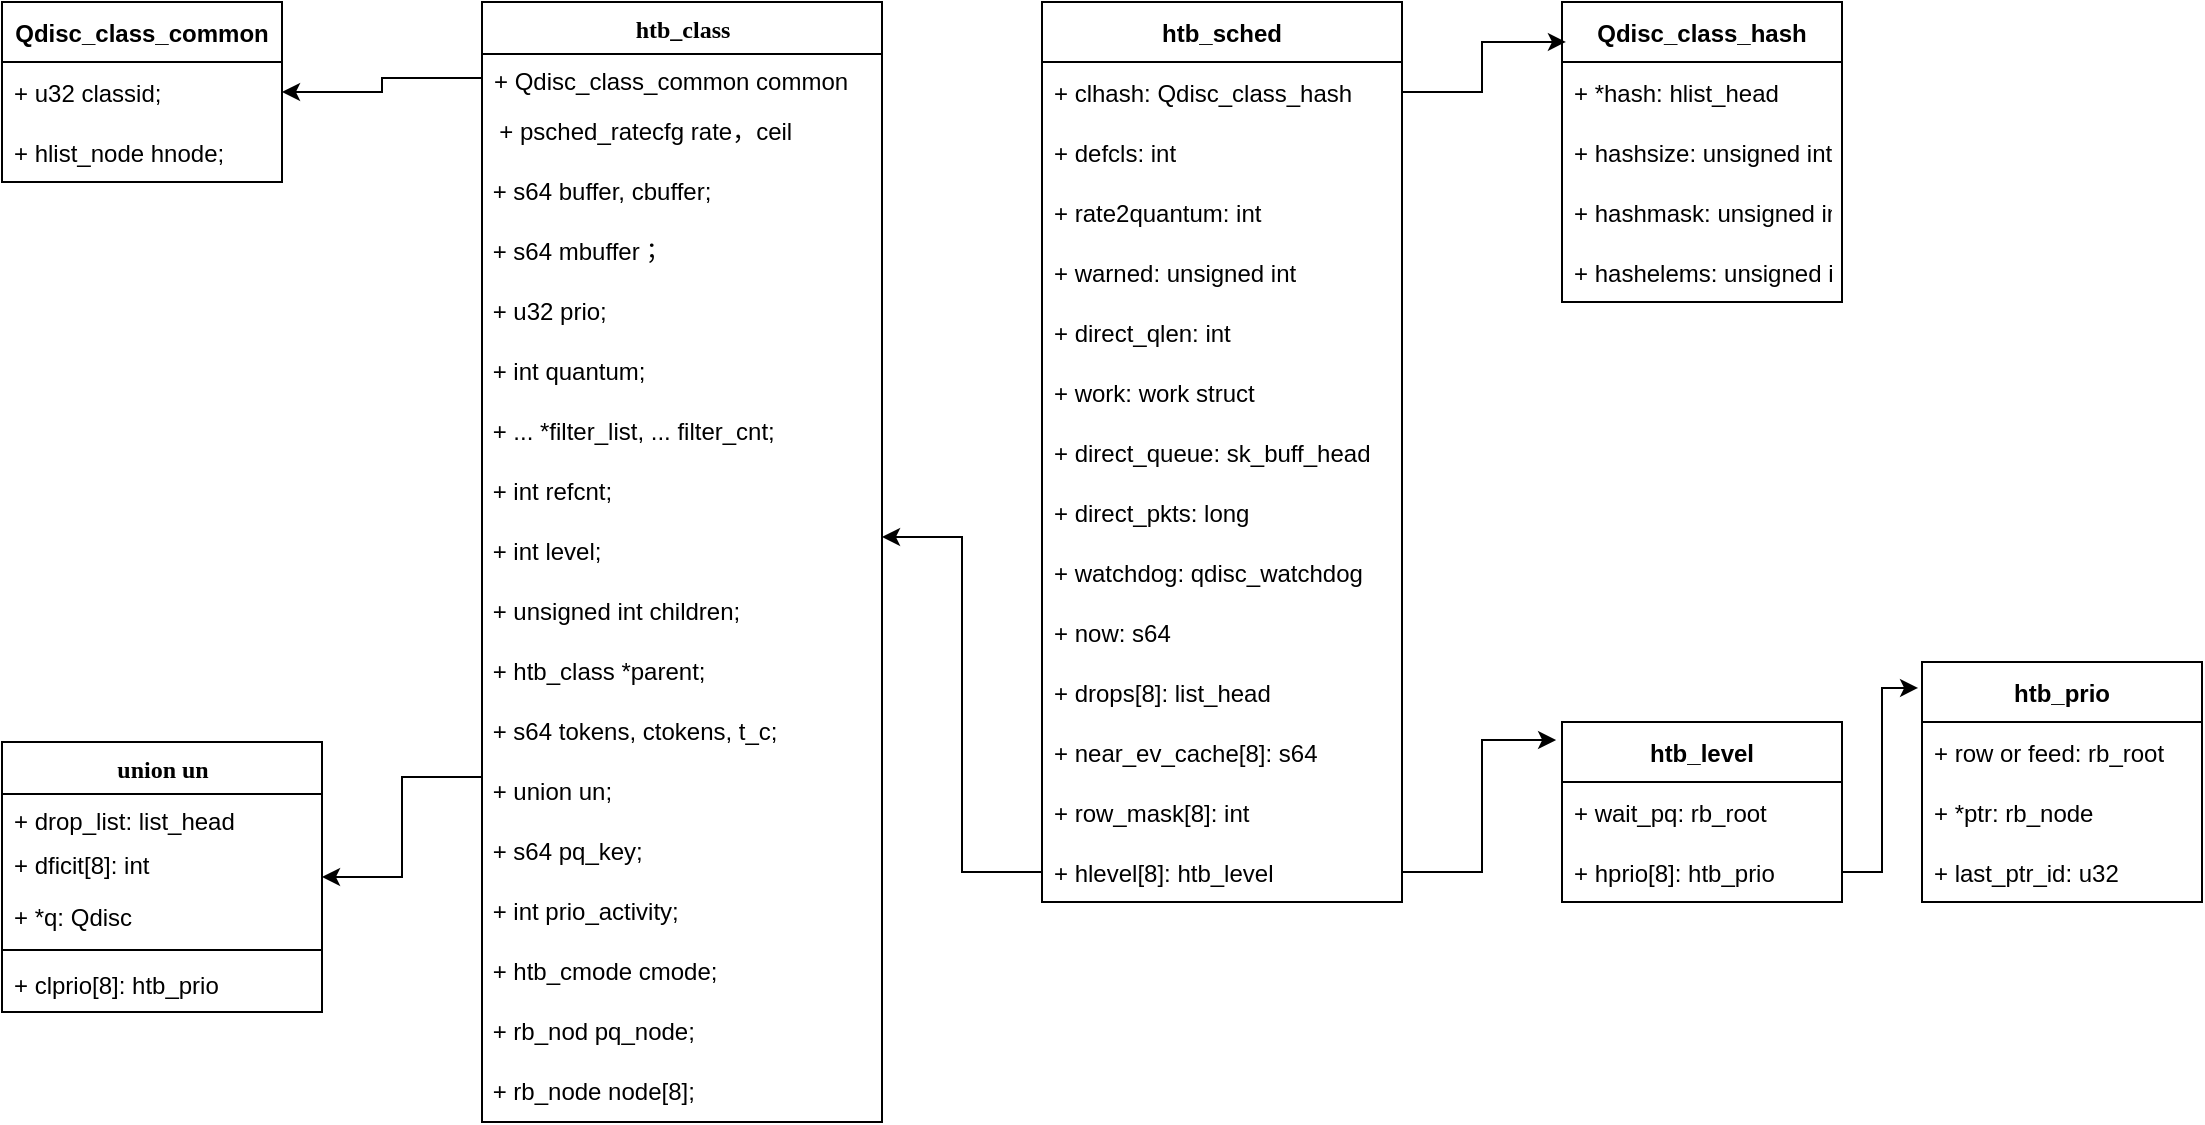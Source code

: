 <mxfile version="16.4.7" type="github">
  <diagram name="Page-1" id="6133507b-19e7-1e82-6fc7-422aa6c4b21f">
    <mxGraphModel dx="2522" dy="762" grid="1" gridSize="10" guides="1" tooltips="1" connect="1" arrows="1" fold="1" page="1" pageScale="1" pageWidth="1100" pageHeight="850" background="none" math="0" shadow="0">
      <root>
        <mxCell id="0" />
        <mxCell id="1" parent="0" />
        <mxCell id="78961159f06e98e8-17" value="htb_class" style="swimlane;html=1;fontStyle=1;align=center;verticalAlign=top;childLayout=stackLayout;horizontal=1;startSize=26;horizontalStack=0;resizeParent=1;resizeLast=0;collapsible=1;marginBottom=0;swimlaneFillColor=#ffffff;rounded=0;shadow=0;comic=0;labelBackgroundColor=none;strokeWidth=1;fillColor=none;fontFamily=Verdana;fontSize=12" parent="1" vertex="1">
          <mxGeometry x="180" y="90" width="200" height="560" as="geometry">
            <mxRectangle x="35" y="132" width="100" height="26" as="alternateBounds" />
          </mxGeometry>
        </mxCell>
        <object label="+ Qdisc_class_common common" id="78961159f06e98e8-24">
          <mxCell style="text;html=1;strokeColor=none;fillColor=none;align=left;verticalAlign=top;spacingLeft=4;spacingRight=4;whiteSpace=wrap;overflow=hidden;rotatable=0;points=[[0,0.5],[1,0.5]];portConstraint=eastwest;" parent="78961159f06e98e8-17" vertex="1">
            <mxGeometry y="26" width="200" height="24" as="geometry" />
          </mxCell>
        </object>
        <mxCell id="9ZVeMfdU3DixLRUunx6z-6" value="&amp;nbsp; + psched_ratecfg	rate，ceil" style="text;html=1;strokeColor=none;fillColor=none;align=left;verticalAlign=middle;whiteSpace=wrap;rounded=0;" vertex="1" parent="78961159f06e98e8-17">
          <mxGeometry y="50" width="200" height="30" as="geometry" />
        </mxCell>
        <mxCell id="9ZVeMfdU3DixLRUunx6z-14" value="&lt;div&gt;&lt;span&gt;&amp;nbsp;+ s64&lt;/span&gt;&lt;span&gt;			&lt;/span&gt;&lt;span&gt;buffer, cbuffer;&lt;/span&gt;&lt;/div&gt;" style="text;html=1;strokeColor=none;fillColor=none;align=left;verticalAlign=middle;whiteSpace=wrap;rounded=0;" vertex="1" parent="78961159f06e98e8-17">
          <mxGeometry y="80" width="200" height="30" as="geometry" />
        </mxCell>
        <mxCell id="9ZVeMfdU3DixLRUunx6z-15" value="&amp;nbsp;+ s64&amp;nbsp;mbuffer；" style="text;html=1;strokeColor=none;fillColor=none;align=left;verticalAlign=middle;whiteSpace=wrap;rounded=0;" vertex="1" parent="78961159f06e98e8-17">
          <mxGeometry y="110" width="200" height="30" as="geometry" />
        </mxCell>
        <mxCell id="9ZVeMfdU3DixLRUunx6z-16" value="&amp;nbsp;+ u32&lt;span&gt;			&lt;/span&gt;prio;" style="text;html=1;strokeColor=none;fillColor=none;align=left;verticalAlign=middle;whiteSpace=wrap;rounded=0;" vertex="1" parent="78961159f06e98e8-17">
          <mxGeometry y="140" width="200" height="30" as="geometry" />
        </mxCell>
        <mxCell id="9ZVeMfdU3DixLRUunx6z-19" value="&amp;nbsp;+ int&lt;span&gt;			&lt;/span&gt;quantum;" style="text;html=1;strokeColor=none;fillColor=none;align=left;verticalAlign=middle;whiteSpace=wrap;rounded=0;" vertex="1" parent="78961159f06e98e8-17">
          <mxGeometry y="170" width="200" height="30" as="geometry" />
        </mxCell>
        <mxCell id="9ZVeMfdU3DixLRUunx6z-26" value="&amp;nbsp;+ ... *filter_list, ... filter_cnt;" style="text;html=1;strokeColor=none;fillColor=none;align=left;verticalAlign=middle;whiteSpace=wrap;rounded=0;" vertex="1" parent="78961159f06e98e8-17">
          <mxGeometry y="200" width="200" height="30" as="geometry" />
        </mxCell>
        <mxCell id="9ZVeMfdU3DixLRUunx6z-27" value="&amp;nbsp;+ int&lt;span&gt;			&lt;/span&gt;refcnt;" style="text;html=1;strokeColor=none;fillColor=none;align=left;verticalAlign=middle;whiteSpace=wrap;rounded=0;" vertex="1" parent="78961159f06e98e8-17">
          <mxGeometry y="230" width="200" height="30" as="geometry" />
        </mxCell>
        <mxCell id="9ZVeMfdU3DixLRUunx6z-28" value="&amp;nbsp;+ int&lt;span&gt;&amp;nbsp;level&lt;/span&gt;;" style="text;html=1;strokeColor=none;fillColor=none;align=left;verticalAlign=middle;whiteSpace=wrap;rounded=0;" vertex="1" parent="78961159f06e98e8-17">
          <mxGeometry y="260" width="200" height="30" as="geometry" />
        </mxCell>
        <mxCell id="9ZVeMfdU3DixLRUunx6z-29" value="&amp;nbsp;+ unsigned int&lt;span&gt;&amp;nbsp;children&lt;/span&gt;;" style="text;html=1;strokeColor=none;fillColor=none;align=left;verticalAlign=middle;whiteSpace=wrap;rounded=0;" vertex="1" parent="78961159f06e98e8-17">
          <mxGeometry y="290" width="200" height="30" as="geometry" />
        </mxCell>
        <mxCell id="9ZVeMfdU3DixLRUunx6z-30" value="&amp;nbsp;+ htb_class *parent;" style="text;html=1;strokeColor=none;fillColor=none;align=left;verticalAlign=middle;whiteSpace=wrap;rounded=0;" vertex="1" parent="78961159f06e98e8-17">
          <mxGeometry y="320" width="200" height="30" as="geometry" />
        </mxCell>
        <mxCell id="9ZVeMfdU3DixLRUunx6z-31" value="&amp;nbsp;+ s64 tokens, ctokens, t_c;" style="text;html=1;strokeColor=none;fillColor=none;align=left;verticalAlign=middle;whiteSpace=wrap;rounded=0;" vertex="1" parent="78961159f06e98e8-17">
          <mxGeometry y="350" width="200" height="30" as="geometry" />
        </mxCell>
        <mxCell id="9ZVeMfdU3DixLRUunx6z-32" value="&amp;nbsp;+ union un;" style="text;html=1;strokeColor=none;fillColor=none;align=left;verticalAlign=middle;whiteSpace=wrap;rounded=0;" vertex="1" parent="78961159f06e98e8-17">
          <mxGeometry y="380" width="200" height="30" as="geometry" />
        </mxCell>
        <mxCell id="9ZVeMfdU3DixLRUunx6z-45" value="&amp;nbsp;+ s64 pq_key;" style="text;html=1;strokeColor=none;fillColor=none;align=left;verticalAlign=middle;whiteSpace=wrap;rounded=0;" vertex="1" parent="78961159f06e98e8-17">
          <mxGeometry y="410" width="200" height="30" as="geometry" />
        </mxCell>
        <mxCell id="9ZVeMfdU3DixLRUunx6z-48" value="&amp;nbsp;+ int prio_activity;" style="text;html=1;strokeColor=none;fillColor=none;align=left;verticalAlign=middle;whiteSpace=wrap;rounded=0;" vertex="1" parent="78961159f06e98e8-17">
          <mxGeometry y="440" width="200" height="30" as="geometry" />
        </mxCell>
        <mxCell id="9ZVeMfdU3DixLRUunx6z-49" value="&amp;nbsp;+ htb_cmode cmode;" style="text;html=1;strokeColor=none;fillColor=none;align=left;verticalAlign=middle;whiteSpace=wrap;rounded=0;" vertex="1" parent="78961159f06e98e8-17">
          <mxGeometry y="470" width="200" height="30" as="geometry" />
        </mxCell>
        <mxCell id="9ZVeMfdU3DixLRUunx6z-50" value="&amp;nbsp;+ rb_nod pq_node;" style="text;html=1;strokeColor=none;fillColor=none;align=left;verticalAlign=middle;whiteSpace=wrap;rounded=0;" vertex="1" parent="78961159f06e98e8-17">
          <mxGeometry y="500" width="200" height="30" as="geometry" />
        </mxCell>
        <mxCell id="9ZVeMfdU3DixLRUunx6z-51" value="&amp;nbsp;+ rb_node node[8];" style="text;html=1;strokeColor=none;fillColor=none;align=left;verticalAlign=middle;whiteSpace=wrap;rounded=0;" vertex="1" parent="78961159f06e98e8-17">
          <mxGeometry y="530" width="200" height="30" as="geometry" />
        </mxCell>
        <mxCell id="9ZVeMfdU3DixLRUunx6z-20" value="Qdisc_class_common" style="swimlane;fontStyle=1;childLayout=stackLayout;horizontal=1;startSize=30;horizontalStack=0;resizeParent=1;resizeParentMax=0;resizeLast=0;collapsible=1;marginBottom=0;" vertex="1" parent="1">
          <mxGeometry x="-60" y="90" width="140" height="90" as="geometry" />
        </mxCell>
        <mxCell id="9ZVeMfdU3DixLRUunx6z-21" value="+ u32			classid;" style="text;strokeColor=none;fillColor=none;align=left;verticalAlign=middle;spacingLeft=4;spacingRight=4;overflow=hidden;points=[[0,0.5],[1,0.5]];portConstraint=eastwest;rotatable=0;" vertex="1" parent="9ZVeMfdU3DixLRUunx6z-20">
          <mxGeometry y="30" width="140" height="30" as="geometry" />
        </mxCell>
        <mxCell id="9ZVeMfdU3DixLRUunx6z-22" value="+ hlist_node	hnode;" style="text;strokeColor=none;fillColor=none;align=left;verticalAlign=middle;spacingLeft=4;spacingRight=4;overflow=hidden;points=[[0,0.5],[1,0.5]];portConstraint=eastwest;rotatable=0;" vertex="1" parent="9ZVeMfdU3DixLRUunx6z-20">
          <mxGeometry y="60" width="140" height="30" as="geometry" />
        </mxCell>
        <mxCell id="9ZVeMfdU3DixLRUunx6z-37" value="union un" style="swimlane;html=1;fontStyle=1;align=center;verticalAlign=top;childLayout=stackLayout;horizontal=1;startSize=26;horizontalStack=0;resizeParent=1;resizeLast=0;collapsible=1;marginBottom=0;swimlaneFillColor=#ffffff;rounded=0;shadow=0;comic=0;labelBackgroundColor=none;strokeWidth=1;fillColor=none;fontFamily=Verdana;fontSize=12" vertex="1" parent="1">
          <mxGeometry x="-60" y="460" width="160" height="135" as="geometry" />
        </mxCell>
        <mxCell id="9ZVeMfdU3DixLRUunx6z-38" value="+ drop_list: list_head" style="text;html=1;strokeColor=none;fillColor=none;align=left;verticalAlign=top;spacingLeft=4;spacingRight=4;whiteSpace=wrap;overflow=hidden;rotatable=0;points=[[0,0.5],[1,0.5]];portConstraint=eastwest;" vertex="1" parent="9ZVeMfdU3DixLRUunx6z-37">
          <mxGeometry y="26" width="160" height="22" as="geometry" />
        </mxCell>
        <mxCell id="9ZVeMfdU3DixLRUunx6z-39" value="+ dficit[8]: int" style="text;html=1;strokeColor=none;fillColor=none;align=left;verticalAlign=top;spacingLeft=4;spacingRight=4;whiteSpace=wrap;overflow=hidden;rotatable=0;points=[[0,0.5],[1,0.5]];portConstraint=eastwest;" vertex="1" parent="9ZVeMfdU3DixLRUunx6z-37">
          <mxGeometry y="48" width="160" height="26" as="geometry" />
        </mxCell>
        <mxCell id="9ZVeMfdU3DixLRUunx6z-43" value="+ *q: Qdisc" style="text;html=1;strokeColor=none;fillColor=none;align=left;verticalAlign=top;spacingLeft=4;spacingRight=4;whiteSpace=wrap;overflow=hidden;rotatable=0;points=[[0,0.5],[1,0.5]];portConstraint=eastwest;" vertex="1" parent="9ZVeMfdU3DixLRUunx6z-37">
          <mxGeometry y="74" width="160" height="26" as="geometry" />
        </mxCell>
        <mxCell id="9ZVeMfdU3DixLRUunx6z-40" value="" style="line;html=1;strokeWidth=1;fillColor=none;align=left;verticalAlign=middle;spacingTop=-1;spacingLeft=3;spacingRight=3;rotatable=0;labelPosition=right;points=[];portConstraint=eastwest;" vertex="1" parent="9ZVeMfdU3DixLRUunx6z-37">
          <mxGeometry y="100" width="160" height="8" as="geometry" />
        </mxCell>
        <mxCell id="9ZVeMfdU3DixLRUunx6z-41" value="+ clprio[8]: htb_prio" style="text;html=1;strokeColor=none;fillColor=none;align=left;verticalAlign=top;spacingLeft=4;spacingRight=4;whiteSpace=wrap;overflow=hidden;rotatable=0;points=[[0,0.5],[1,0.5]];portConstraint=eastwest;" vertex="1" parent="9ZVeMfdU3DixLRUunx6z-37">
          <mxGeometry y="108" width="160" height="26" as="geometry" />
        </mxCell>
        <mxCell id="9ZVeMfdU3DixLRUunx6z-52" value="htb_level" style="swimlane;fontStyle=1;childLayout=stackLayout;horizontal=1;startSize=30;horizontalStack=0;resizeParent=1;resizeParentMax=0;resizeLast=0;collapsible=1;marginBottom=0;" vertex="1" parent="1">
          <mxGeometry x="720" y="450" width="140" height="90" as="geometry" />
        </mxCell>
        <mxCell id="9ZVeMfdU3DixLRUunx6z-53" value="+ wait_pq: rb_root" style="text;strokeColor=none;fillColor=none;align=left;verticalAlign=middle;spacingLeft=4;spacingRight=4;overflow=hidden;points=[[0,0.5],[1,0.5]];portConstraint=eastwest;rotatable=0;" vertex="1" parent="9ZVeMfdU3DixLRUunx6z-52">
          <mxGeometry y="30" width="140" height="30" as="geometry" />
        </mxCell>
        <mxCell id="9ZVeMfdU3DixLRUunx6z-54" value="+ hprio[8]: htb_prio" style="text;strokeColor=none;fillColor=none;align=left;verticalAlign=middle;spacingLeft=4;spacingRight=4;overflow=hidden;points=[[0,0.5],[1,0.5]];portConstraint=eastwest;rotatable=0;" vertex="1" parent="9ZVeMfdU3DixLRUunx6z-52">
          <mxGeometry y="60" width="140" height="30" as="geometry" />
        </mxCell>
        <mxCell id="9ZVeMfdU3DixLRUunx6z-56" value="htb_prio" style="swimlane;fontStyle=1;childLayout=stackLayout;horizontal=1;startSize=30;horizontalStack=0;resizeParent=1;resizeParentMax=0;resizeLast=0;collapsible=1;marginBottom=0;" vertex="1" parent="1">
          <mxGeometry x="900" y="420" width="140" height="120" as="geometry" />
        </mxCell>
        <mxCell id="9ZVeMfdU3DixLRUunx6z-57" value="+ row or feed: rb_root" style="text;strokeColor=none;fillColor=none;align=left;verticalAlign=middle;spacingLeft=4;spacingRight=4;overflow=hidden;points=[[0,0.5],[1,0.5]];portConstraint=eastwest;rotatable=0;" vertex="1" parent="9ZVeMfdU3DixLRUunx6z-56">
          <mxGeometry y="30" width="140" height="30" as="geometry" />
        </mxCell>
        <mxCell id="9ZVeMfdU3DixLRUunx6z-58" value="+ *ptr: rb_node" style="text;strokeColor=none;fillColor=none;align=left;verticalAlign=middle;spacingLeft=4;spacingRight=4;overflow=hidden;points=[[0,0.5],[1,0.5]];portConstraint=eastwest;rotatable=0;" vertex="1" parent="9ZVeMfdU3DixLRUunx6z-56">
          <mxGeometry y="60" width="140" height="30" as="geometry" />
        </mxCell>
        <mxCell id="9ZVeMfdU3DixLRUunx6z-59" value="+ last_ptr_id: u32" style="text;strokeColor=none;fillColor=none;align=left;verticalAlign=middle;spacingLeft=4;spacingRight=4;overflow=hidden;points=[[0,0.5],[1,0.5]];portConstraint=eastwest;rotatable=0;" vertex="1" parent="9ZVeMfdU3DixLRUunx6z-56">
          <mxGeometry y="90" width="140" height="30" as="geometry" />
        </mxCell>
        <mxCell id="9ZVeMfdU3DixLRUunx6z-60" style="edgeStyle=orthogonalEdgeStyle;rounded=0;orthogonalLoop=1;jettySize=auto;html=1;exitX=1;exitY=0.5;exitDx=0;exitDy=0;entryX=-0.014;entryY=0.108;entryDx=0;entryDy=0;entryPerimeter=0;" edge="1" parent="1" source="9ZVeMfdU3DixLRUunx6z-54" target="9ZVeMfdU3DixLRUunx6z-56">
          <mxGeometry relative="1" as="geometry" />
        </mxCell>
        <mxCell id="9ZVeMfdU3DixLRUunx6z-61" value="htb_sched" style="swimlane;fontStyle=1;childLayout=stackLayout;horizontal=1;startSize=30;horizontalStack=0;resizeParent=1;resizeParentMax=0;resizeLast=0;collapsible=1;marginBottom=0;" vertex="1" parent="1">
          <mxGeometry x="460" y="90" width="180" height="450" as="geometry" />
        </mxCell>
        <mxCell id="9ZVeMfdU3DixLRUunx6z-62" value="+ clhash: Qdisc_class_hash" style="text;strokeColor=none;fillColor=none;align=left;verticalAlign=middle;spacingLeft=4;spacingRight=4;overflow=hidden;points=[[0,0.5],[1,0.5]];portConstraint=eastwest;rotatable=0;" vertex="1" parent="9ZVeMfdU3DixLRUunx6z-61">
          <mxGeometry y="30" width="180" height="30" as="geometry" />
        </mxCell>
        <mxCell id="9ZVeMfdU3DixLRUunx6z-63" value="+ defcls: int" style="text;strokeColor=none;fillColor=none;align=left;verticalAlign=middle;spacingLeft=4;spacingRight=4;overflow=hidden;points=[[0,0.5],[1,0.5]];portConstraint=eastwest;rotatable=0;" vertex="1" parent="9ZVeMfdU3DixLRUunx6z-61">
          <mxGeometry y="60" width="180" height="30" as="geometry" />
        </mxCell>
        <mxCell id="9ZVeMfdU3DixLRUunx6z-64" value="+ rate2quantum: int" style="text;strokeColor=none;fillColor=none;align=left;verticalAlign=middle;spacingLeft=4;spacingRight=4;overflow=hidden;points=[[0,0.5],[1,0.5]];portConstraint=eastwest;rotatable=0;" vertex="1" parent="9ZVeMfdU3DixLRUunx6z-61">
          <mxGeometry y="90" width="180" height="30" as="geometry" />
        </mxCell>
        <mxCell id="9ZVeMfdU3DixLRUunx6z-66" value="+ warned: unsigned int" style="text;strokeColor=none;fillColor=none;align=left;verticalAlign=middle;spacingLeft=4;spacingRight=4;overflow=hidden;points=[[0,0.5],[1,0.5]];portConstraint=eastwest;rotatable=0;" vertex="1" parent="9ZVeMfdU3DixLRUunx6z-61">
          <mxGeometry y="120" width="180" height="30" as="geometry" />
        </mxCell>
        <mxCell id="9ZVeMfdU3DixLRUunx6z-67" value="+ direct_qlen: int" style="text;strokeColor=none;fillColor=none;align=left;verticalAlign=middle;spacingLeft=4;spacingRight=4;overflow=hidden;points=[[0,0.5],[1,0.5]];portConstraint=eastwest;rotatable=0;" vertex="1" parent="9ZVeMfdU3DixLRUunx6z-61">
          <mxGeometry y="150" width="180" height="30" as="geometry" />
        </mxCell>
        <mxCell id="9ZVeMfdU3DixLRUunx6z-68" value="+ work: work struct" style="text;strokeColor=none;fillColor=none;align=left;verticalAlign=middle;spacingLeft=4;spacingRight=4;overflow=hidden;points=[[0,0.5],[1,0.5]];portConstraint=eastwest;rotatable=0;" vertex="1" parent="9ZVeMfdU3DixLRUunx6z-61">
          <mxGeometry y="180" width="180" height="30" as="geometry" />
        </mxCell>
        <mxCell id="9ZVeMfdU3DixLRUunx6z-69" value="+ direct_queue: sk_buff_head" style="text;strokeColor=none;fillColor=none;align=left;verticalAlign=middle;spacingLeft=4;spacingRight=4;overflow=hidden;points=[[0,0.5],[1,0.5]];portConstraint=eastwest;rotatable=0;" vertex="1" parent="9ZVeMfdU3DixLRUunx6z-61">
          <mxGeometry y="210" width="180" height="30" as="geometry" />
        </mxCell>
        <mxCell id="9ZVeMfdU3DixLRUunx6z-72" value="+ direct_pkts: long" style="text;strokeColor=none;fillColor=none;align=left;verticalAlign=middle;spacingLeft=4;spacingRight=4;overflow=hidden;points=[[0,0.5],[1,0.5]];portConstraint=eastwest;rotatable=0;" vertex="1" parent="9ZVeMfdU3DixLRUunx6z-61">
          <mxGeometry y="240" width="180" height="30" as="geometry" />
        </mxCell>
        <mxCell id="9ZVeMfdU3DixLRUunx6z-73" value="+ watchdog: qdisc_watchdog" style="text;strokeColor=none;fillColor=none;align=left;verticalAlign=middle;spacingLeft=4;spacingRight=4;overflow=hidden;points=[[0,0.5],[1,0.5]];portConstraint=eastwest;rotatable=0;" vertex="1" parent="9ZVeMfdU3DixLRUunx6z-61">
          <mxGeometry y="270" width="180" height="30" as="geometry" />
        </mxCell>
        <mxCell id="9ZVeMfdU3DixLRUunx6z-74" value="+ now: s64" style="text;strokeColor=none;fillColor=none;align=left;verticalAlign=middle;spacingLeft=4;spacingRight=4;overflow=hidden;points=[[0,0.5],[1,0.5]];portConstraint=eastwest;rotatable=0;" vertex="1" parent="9ZVeMfdU3DixLRUunx6z-61">
          <mxGeometry y="300" width="180" height="30" as="geometry" />
        </mxCell>
        <mxCell id="9ZVeMfdU3DixLRUunx6z-75" value="+ drops[8]: list_head" style="text;strokeColor=none;fillColor=none;align=left;verticalAlign=middle;spacingLeft=4;spacingRight=4;overflow=hidden;points=[[0,0.5],[1,0.5]];portConstraint=eastwest;rotatable=0;" vertex="1" parent="9ZVeMfdU3DixLRUunx6z-61">
          <mxGeometry y="330" width="180" height="30" as="geometry" />
        </mxCell>
        <mxCell id="9ZVeMfdU3DixLRUunx6z-76" value="+ near_ev_cache[8]: s64" style="text;strokeColor=none;fillColor=none;align=left;verticalAlign=middle;spacingLeft=4;spacingRight=4;overflow=hidden;points=[[0,0.5],[1,0.5]];portConstraint=eastwest;rotatable=0;" vertex="1" parent="9ZVeMfdU3DixLRUunx6z-61">
          <mxGeometry y="360" width="180" height="30" as="geometry" />
        </mxCell>
        <mxCell id="9ZVeMfdU3DixLRUunx6z-77" value="+ row_mask[8]: int" style="text;strokeColor=none;fillColor=none;align=left;verticalAlign=middle;spacingLeft=4;spacingRight=4;overflow=hidden;points=[[0,0.5],[1,0.5]];portConstraint=eastwest;rotatable=0;" vertex="1" parent="9ZVeMfdU3DixLRUunx6z-61">
          <mxGeometry y="390" width="180" height="30" as="geometry" />
        </mxCell>
        <mxCell id="9ZVeMfdU3DixLRUunx6z-78" value="+ hlevel[8]: htb_level" style="text;strokeColor=none;fillColor=none;align=left;verticalAlign=middle;spacingLeft=4;spacingRight=4;overflow=hidden;points=[[0,0.5],[1,0.5]];portConstraint=eastwest;rotatable=0;" vertex="1" parent="9ZVeMfdU3DixLRUunx6z-61">
          <mxGeometry y="420" width="180" height="30" as="geometry" />
        </mxCell>
        <mxCell id="9ZVeMfdU3DixLRUunx6z-80" style="edgeStyle=orthogonalEdgeStyle;rounded=0;orthogonalLoop=1;jettySize=auto;html=1;exitX=1;exitY=0.5;exitDx=0;exitDy=0;entryX=-0.021;entryY=0.1;entryDx=0;entryDy=0;entryPerimeter=0;" edge="1" parent="1" source="9ZVeMfdU3DixLRUunx6z-78" target="9ZVeMfdU3DixLRUunx6z-52">
          <mxGeometry relative="1" as="geometry" />
        </mxCell>
        <mxCell id="9ZVeMfdU3DixLRUunx6z-81" value="Qdisc_class_hash" style="swimlane;fontStyle=1;childLayout=stackLayout;horizontal=1;startSize=30;horizontalStack=0;resizeParent=1;resizeParentMax=0;resizeLast=0;collapsible=1;marginBottom=0;" vertex="1" parent="1">
          <mxGeometry x="720" y="90" width="140" height="150" as="geometry" />
        </mxCell>
        <mxCell id="9ZVeMfdU3DixLRUunx6z-82" value="+ *hash: hlist_head" style="text;strokeColor=none;fillColor=none;align=left;verticalAlign=middle;spacingLeft=4;spacingRight=4;overflow=hidden;points=[[0,0.5],[1,0.5]];portConstraint=eastwest;rotatable=0;" vertex="1" parent="9ZVeMfdU3DixLRUunx6z-81">
          <mxGeometry y="30" width="140" height="30" as="geometry" />
        </mxCell>
        <mxCell id="9ZVeMfdU3DixLRUunx6z-83" value="+ hashsize: unsigned int" style="text;strokeColor=none;fillColor=none;align=left;verticalAlign=middle;spacingLeft=4;spacingRight=4;overflow=hidden;points=[[0,0.5],[1,0.5]];portConstraint=eastwest;rotatable=0;" vertex="1" parent="9ZVeMfdU3DixLRUunx6z-81">
          <mxGeometry y="60" width="140" height="30" as="geometry" />
        </mxCell>
        <mxCell id="9ZVeMfdU3DixLRUunx6z-84" value="+ hashmask: unsigned int" style="text;strokeColor=none;fillColor=none;align=left;verticalAlign=middle;spacingLeft=4;spacingRight=4;overflow=hidden;points=[[0,0.5],[1,0.5]];portConstraint=eastwest;rotatable=0;" vertex="1" parent="9ZVeMfdU3DixLRUunx6z-81">
          <mxGeometry y="90" width="140" height="30" as="geometry" />
        </mxCell>
        <mxCell id="9ZVeMfdU3DixLRUunx6z-85" value="+ hashelems: unsigned int" style="text;strokeColor=none;fillColor=none;align=left;verticalAlign=middle;spacingLeft=4;spacingRight=4;overflow=hidden;points=[[0,0.5],[1,0.5]];portConstraint=eastwest;rotatable=0;" vertex="1" parent="9ZVeMfdU3DixLRUunx6z-81">
          <mxGeometry y="120" width="140" height="30" as="geometry" />
        </mxCell>
        <mxCell id="9ZVeMfdU3DixLRUunx6z-86" style="edgeStyle=orthogonalEdgeStyle;rounded=0;orthogonalLoop=1;jettySize=auto;html=1;exitX=1;exitY=0.5;exitDx=0;exitDy=0;entryX=0.014;entryY=0.133;entryDx=0;entryDy=0;entryPerimeter=0;" edge="1" parent="1" source="9ZVeMfdU3DixLRUunx6z-62" target="9ZVeMfdU3DixLRUunx6z-81">
          <mxGeometry relative="1" as="geometry" />
        </mxCell>
        <mxCell id="9ZVeMfdU3DixLRUunx6z-88" style="edgeStyle=orthogonalEdgeStyle;rounded=0;orthogonalLoop=1;jettySize=auto;html=1;exitX=0;exitY=0.25;exitDx=0;exitDy=0;" edge="1" parent="1" source="9ZVeMfdU3DixLRUunx6z-32" target="9ZVeMfdU3DixLRUunx6z-37">
          <mxGeometry relative="1" as="geometry" />
        </mxCell>
        <mxCell id="9ZVeMfdU3DixLRUunx6z-89" style="edgeStyle=orthogonalEdgeStyle;rounded=0;orthogonalLoop=1;jettySize=auto;html=1;exitX=0;exitY=0.5;exitDx=0;exitDy=0;" edge="1" parent="1" source="78961159f06e98e8-24" target="9ZVeMfdU3DixLRUunx6z-21">
          <mxGeometry relative="1" as="geometry" />
        </mxCell>
        <mxCell id="9ZVeMfdU3DixLRUunx6z-90" style="edgeStyle=orthogonalEdgeStyle;rounded=0;orthogonalLoop=1;jettySize=auto;html=1;exitX=0;exitY=0.5;exitDx=0;exitDy=0;entryX=1;entryY=0.25;entryDx=0;entryDy=0;" edge="1" parent="1" source="9ZVeMfdU3DixLRUunx6z-78" target="9ZVeMfdU3DixLRUunx6z-28">
          <mxGeometry relative="1" as="geometry" />
        </mxCell>
      </root>
    </mxGraphModel>
  </diagram>
</mxfile>
